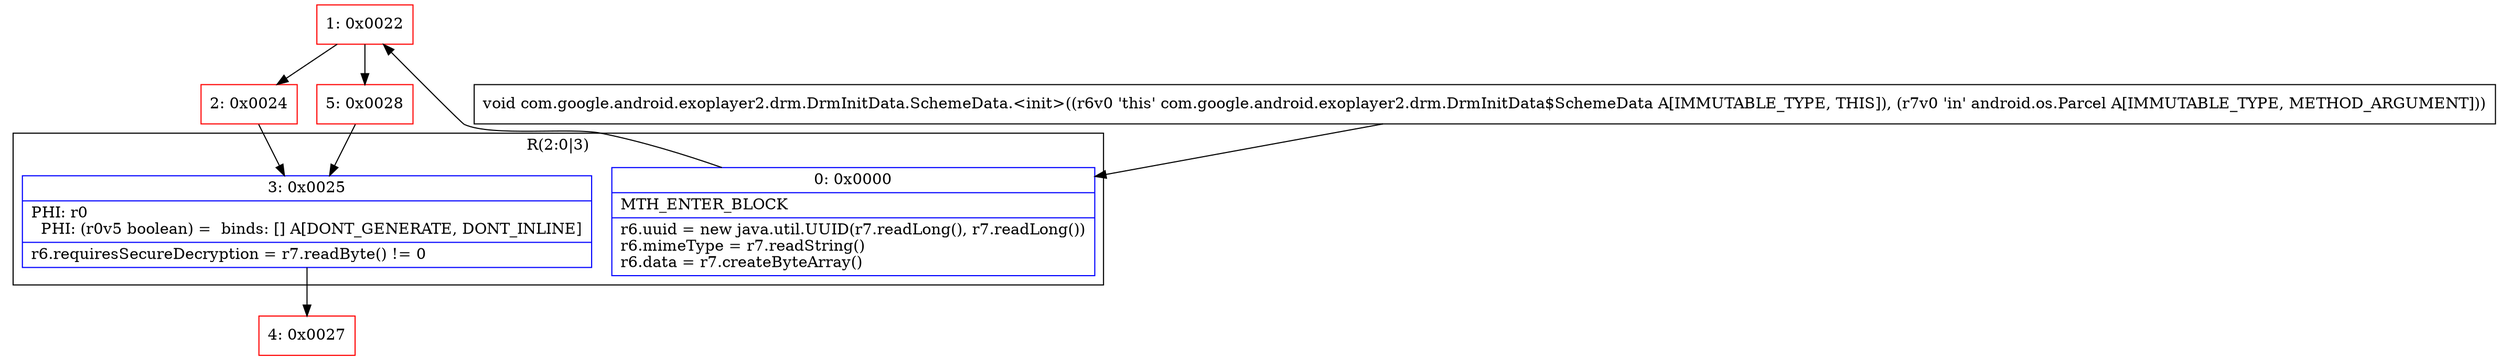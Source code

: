 digraph "CFG forcom.google.android.exoplayer2.drm.DrmInitData.SchemeData.\<init\>(Landroid\/os\/Parcel;)V" {
subgraph cluster_Region_1562182221 {
label = "R(2:0|3)";
node [shape=record,color=blue];
Node_0 [shape=record,label="{0\:\ 0x0000|MTH_ENTER_BLOCK\l|r6.uuid = new java.util.UUID(r7.readLong(), r7.readLong())\lr6.mimeType = r7.readString()\lr6.data = r7.createByteArray()\l}"];
Node_3 [shape=record,label="{3\:\ 0x0025|PHI: r0 \l  PHI: (r0v5 boolean) =  binds: [] A[DONT_GENERATE, DONT_INLINE]\l|r6.requiresSecureDecryption = r7.readByte() != 0\l}"];
}
Node_1 [shape=record,color=red,label="{1\:\ 0x0022}"];
Node_2 [shape=record,color=red,label="{2\:\ 0x0024}"];
Node_4 [shape=record,color=red,label="{4\:\ 0x0027}"];
Node_5 [shape=record,color=red,label="{5\:\ 0x0028}"];
MethodNode[shape=record,label="{void com.google.android.exoplayer2.drm.DrmInitData.SchemeData.\<init\>((r6v0 'this' com.google.android.exoplayer2.drm.DrmInitData$SchemeData A[IMMUTABLE_TYPE, THIS]), (r7v0 'in' android.os.Parcel A[IMMUTABLE_TYPE, METHOD_ARGUMENT])) }"];
MethodNode -> Node_0;
Node_0 -> Node_1;
Node_3 -> Node_4;
Node_1 -> Node_2;
Node_1 -> Node_5;
Node_2 -> Node_3;
Node_5 -> Node_3;
}

